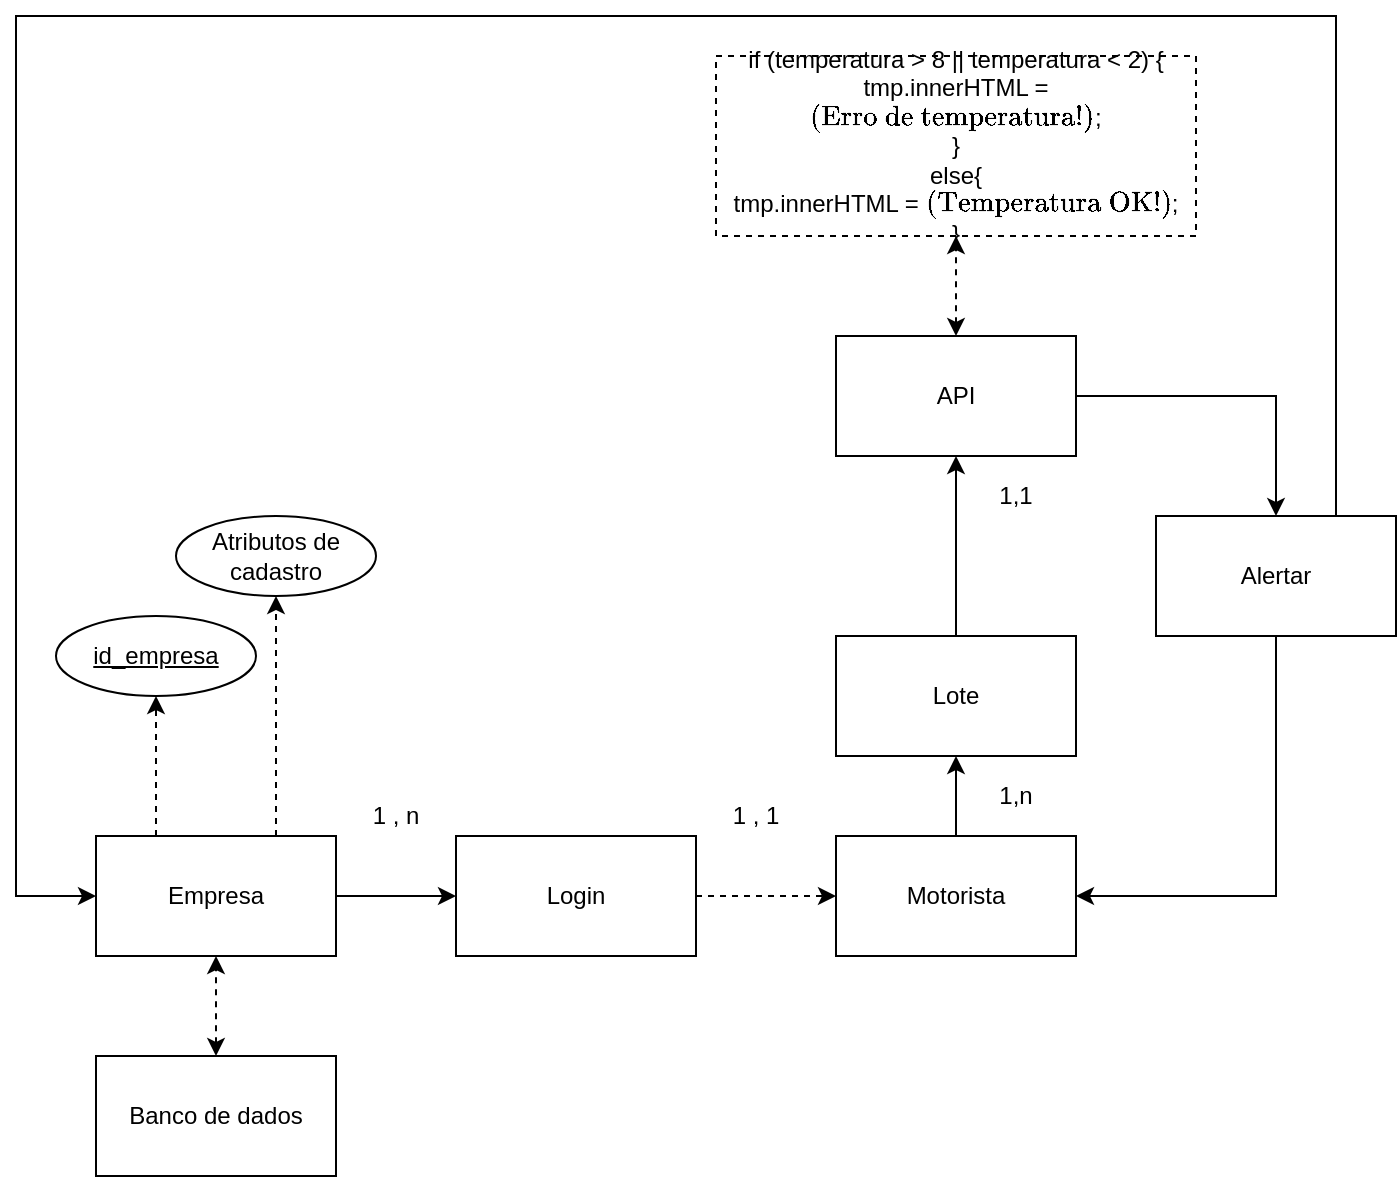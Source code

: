 <mxfile version="13.7.3" type="device"><diagram id="-0zC1rohII1SR_Wwhp1w" name="Página-1"><mxGraphModel dx="929" dy="628" grid="1" gridSize="10" guides="1" tooltips="1" connect="1" arrows="1" fold="1" page="1" pageScale="1" pageWidth="827" pageHeight="1169" math="0" shadow="0"><root><mxCell id="0"/><mxCell id="1" parent="0"/><mxCell id="Hk_B_Wft5oAu4eHeJU2e-6" style="edgeStyle=orthogonalEdgeStyle;rounded=0;orthogonalLoop=1;jettySize=auto;html=1;exitX=1;exitY=0.5;exitDx=0;exitDy=0;entryX=0;entryY=0.5;entryDx=0;entryDy=0;" parent="1" source="Hk_B_Wft5oAu4eHeJU2e-1" target="Hk_B_Wft5oAu4eHeJU2e-2" edge="1"><mxGeometry relative="1" as="geometry"/></mxCell><mxCell id="Hk_B_Wft5oAu4eHeJU2e-21" style="edgeStyle=orthogonalEdgeStyle;rounded=0;orthogonalLoop=1;jettySize=auto;html=1;exitX=0.25;exitY=0;exitDx=0;exitDy=0;entryX=0.5;entryY=1;entryDx=0;entryDy=0;dashed=1;" parent="1" source="Hk_B_Wft5oAu4eHeJU2e-1" target="Hk_B_Wft5oAu4eHeJU2e-22" edge="1"><mxGeometry relative="1" as="geometry"><mxPoint x="200" y="370" as="targetPoint"/></mxGeometry></mxCell><mxCell id="Hk_B_Wft5oAu4eHeJU2e-30" style="edgeStyle=orthogonalEdgeStyle;rounded=0;orthogonalLoop=1;jettySize=auto;html=1;exitX=0.75;exitY=0;exitDx=0;exitDy=0;dashed=1;" parent="1" source="Hk_B_Wft5oAu4eHeJU2e-1" target="Hk_B_Wft5oAu4eHeJU2e-31" edge="1"><mxGeometry relative="1" as="geometry"><mxPoint x="290.0" y="340" as="targetPoint"/></mxGeometry></mxCell><mxCell id="Hk_B_Wft5oAu4eHeJU2e-1" value="Empresa" style="rounded=0;whiteSpace=wrap;html=1;" parent="1" vertex="1"><mxGeometry x="140" y="440" width="120" height="60" as="geometry"/></mxCell><mxCell id="Hk_B_Wft5oAu4eHeJU2e-28" style="edgeStyle=orthogonalEdgeStyle;rounded=0;orthogonalLoop=1;jettySize=auto;html=1;exitX=1;exitY=0.5;exitDx=0;exitDy=0;dashed=1;entryX=0;entryY=0.5;entryDx=0;entryDy=0;" parent="1" source="Hk_B_Wft5oAu4eHeJU2e-2" target="Hk_B_Wft5oAu4eHeJU2e-3" edge="1"><mxGeometry relative="1" as="geometry"><mxPoint x="510" y="470" as="targetPoint"/></mxGeometry></mxCell><mxCell id="Hk_B_Wft5oAu4eHeJU2e-2" value="Login" style="rounded=0;whiteSpace=wrap;html=1;" parent="1" vertex="1"><mxGeometry x="320" y="440" width="120" height="60" as="geometry"/></mxCell><mxCell id="Hk_B_Wft5oAu4eHeJU2e-7" style="edgeStyle=orthogonalEdgeStyle;rounded=0;orthogonalLoop=1;jettySize=auto;html=1;exitX=0.5;exitY=0;exitDx=0;exitDy=0;entryX=0.5;entryY=1;entryDx=0;entryDy=0;" parent="1" source="Hk_B_Wft5oAu4eHeJU2e-5" target="Hk_B_Wft5oAu4eHeJU2e-4" edge="1"><mxGeometry relative="1" as="geometry"/></mxCell><mxCell id="Hk_B_Wft5oAu4eHeJU2e-8" style="edgeStyle=orthogonalEdgeStyle;rounded=0;orthogonalLoop=1;jettySize=auto;html=1;exitX=0.5;exitY=0;exitDx=0;exitDy=0;entryX=0.5;entryY=1;entryDx=0;entryDy=0;" parent="1" source="Hk_B_Wft5oAu4eHeJU2e-3" target="Hk_B_Wft5oAu4eHeJU2e-5" edge="1"><mxGeometry relative="1" as="geometry"/></mxCell><mxCell id="Hk_B_Wft5oAu4eHeJU2e-3" value="Motorista" style="rounded=0;whiteSpace=wrap;html=1;" parent="1" vertex="1"><mxGeometry x="510" y="440" width="120" height="60" as="geometry"/></mxCell><mxCell id="Hk_B_Wft5oAu4eHeJU2e-15" style="edgeStyle=orthogonalEdgeStyle;rounded=0;orthogonalLoop=1;jettySize=auto;html=1;exitX=1;exitY=0.5;exitDx=0;exitDy=0;entryX=0.5;entryY=0;entryDx=0;entryDy=0;" parent="1" source="Hk_B_Wft5oAu4eHeJU2e-4" target="Hk_B_Wft5oAu4eHeJU2e-14" edge="1"><mxGeometry relative="1" as="geometry"/></mxCell><mxCell id="Hk_B_Wft5oAu4eHeJU2e-4" value="API" style="rounded=0;whiteSpace=wrap;html=1;" parent="1" vertex="1"><mxGeometry x="510" y="190" width="120" height="60" as="geometry"/></mxCell><mxCell id="Hk_B_Wft5oAu4eHeJU2e-5" value="Lote" style="rounded=0;whiteSpace=wrap;html=1;" parent="1" vertex="1"><mxGeometry x="510" y="340" width="120" height="60" as="geometry"/></mxCell><mxCell id="Hk_B_Wft5oAu4eHeJU2e-10" value="1 , n" style="text;html=1;strokeColor=none;fillColor=none;align=center;verticalAlign=middle;whiteSpace=wrap;rounded=0;" parent="1" vertex="1"><mxGeometry x="270" y="420" width="40" height="20" as="geometry"/></mxCell><mxCell id="Hk_B_Wft5oAu4eHeJU2e-12" value="1,n" style="text;html=1;strokeColor=none;fillColor=none;align=center;verticalAlign=middle;whiteSpace=wrap;rounded=0;" parent="1" vertex="1"><mxGeometry x="580" y="410" width="40" height="20" as="geometry"/></mxCell><mxCell id="Hk_B_Wft5oAu4eHeJU2e-13" value="1,1" style="text;html=1;strokeColor=none;fillColor=none;align=center;verticalAlign=middle;whiteSpace=wrap;rounded=0;" parent="1" vertex="1"><mxGeometry x="580" y="260" width="40" height="20" as="geometry"/></mxCell><mxCell id="Hk_B_Wft5oAu4eHeJU2e-25" style="edgeStyle=orthogonalEdgeStyle;rounded=0;orthogonalLoop=1;jettySize=auto;html=1;exitX=0.75;exitY=0;exitDx=0;exitDy=0;entryX=0;entryY=0.5;entryDx=0;entryDy=0;" parent="1" source="Hk_B_Wft5oAu4eHeJU2e-14" target="Hk_B_Wft5oAu4eHeJU2e-1" edge="1"><mxGeometry relative="1" as="geometry"><Array as="points"><mxPoint x="760" y="30"/><mxPoint x="100" y="30"/><mxPoint x="100" y="470"/></Array></mxGeometry></mxCell><mxCell id="Hk_B_Wft5oAu4eHeJU2e-32" style="edgeStyle=orthogonalEdgeStyle;rounded=0;orthogonalLoop=1;jettySize=auto;html=1;exitX=0.5;exitY=1;exitDx=0;exitDy=0;entryX=1;entryY=0.5;entryDx=0;entryDy=0;" parent="1" source="Hk_B_Wft5oAu4eHeJU2e-14" target="Hk_B_Wft5oAu4eHeJU2e-3" edge="1"><mxGeometry relative="1" as="geometry"/></mxCell><mxCell id="Hk_B_Wft5oAu4eHeJU2e-14" value="Alertar" style="rounded=0;whiteSpace=wrap;html=1;" parent="1" vertex="1"><mxGeometry x="670" y="280" width="120" height="60" as="geometry"/></mxCell><mxCell id="Hk_B_Wft5oAu4eHeJU2e-18" value="if (temperatura &amp;gt; 8 || temperatura &amp;lt; 2) {&lt;br&gt;tmp.innerHTML = `(&quot;Erro de temperatura!&quot;)`;&lt;br&gt;}&lt;br&gt;else{&lt;br&gt;tmp.innerHTML = `(&quot;Temperatura OK!&quot;)`;&lt;br&gt;}" style="text;html=1;align=center;verticalAlign=middle;whiteSpace=wrap;rounded=0;sketch=0;strokeColor=#000000;dashed=1;" parent="1" vertex="1"><mxGeometry x="450" y="50" width="240" height="90" as="geometry"/></mxCell><mxCell id="Hk_B_Wft5oAu4eHeJU2e-19" value="" style="endArrow=classic;startArrow=classic;html=1;entryX=0.5;entryY=1;entryDx=0;entryDy=0;exitX=0.5;exitY=0;exitDx=0;exitDy=0;dashed=1;" parent="1" source="Hk_B_Wft5oAu4eHeJU2e-4" target="Hk_B_Wft5oAu4eHeJU2e-18" edge="1"><mxGeometry width="50" height="50" relative="1" as="geometry"><mxPoint x="430" y="310" as="sourcePoint"/><mxPoint x="480" y="260" as="targetPoint"/></mxGeometry></mxCell><mxCell id="Hk_B_Wft5oAu4eHeJU2e-22" value="id_empresa" style="ellipse;whiteSpace=wrap;html=1;align=center;fontStyle=4;" parent="1" vertex="1"><mxGeometry x="120" y="330" width="100" height="40" as="geometry"/></mxCell><mxCell id="Hk_B_Wft5oAu4eHeJU2e-23" value="Banco de dados" style="rounded=0;whiteSpace=wrap;html=1;sketch=0;strokeColor=#000000;fillColor=none;" parent="1" vertex="1"><mxGeometry x="140" y="550" width="120" height="60" as="geometry"/></mxCell><mxCell id="Hk_B_Wft5oAu4eHeJU2e-24" value="" style="endArrow=classic;startArrow=classic;html=1;dashed=1;exitX=0.5;exitY=0;exitDx=0;exitDy=0;entryX=0.5;entryY=1;entryDx=0;entryDy=0;" parent="1" source="Hk_B_Wft5oAu4eHeJU2e-23" target="Hk_B_Wft5oAu4eHeJU2e-1" edge="1"><mxGeometry width="50" height="50" relative="1" as="geometry"><mxPoint x="380" y="480" as="sourcePoint"/><mxPoint x="430" y="430" as="targetPoint"/></mxGeometry></mxCell><mxCell id="Hk_B_Wft5oAu4eHeJU2e-11" value="1 , 1" style="text;html=1;strokeColor=none;fillColor=none;align=center;verticalAlign=middle;whiteSpace=wrap;rounded=0;" parent="1" vertex="1"><mxGeometry x="450" y="420" width="40" height="20" as="geometry"/></mxCell><mxCell id="Hk_B_Wft5oAu4eHeJU2e-31" value="Atributos de cadastro" style="ellipse;whiteSpace=wrap;html=1;align=center;" parent="1" vertex="1"><mxGeometry x="180.0" y="280" width="100" height="40" as="geometry"/></mxCell></root></mxGraphModel></diagram></mxfile>